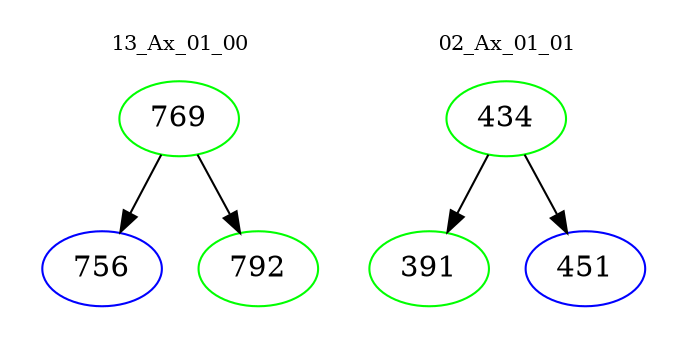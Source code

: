 digraph{
subgraph cluster_0 {
color = white
label = "13_Ax_01_00";
fontsize=10;
T0_769 [label="769", color="green"]
T0_769 -> T0_756 [color="black"]
T0_756 [label="756", color="blue"]
T0_769 -> T0_792 [color="black"]
T0_792 [label="792", color="green"]
}
subgraph cluster_1 {
color = white
label = "02_Ax_01_01";
fontsize=10;
T1_434 [label="434", color="green"]
T1_434 -> T1_391 [color="black"]
T1_391 [label="391", color="green"]
T1_434 -> T1_451 [color="black"]
T1_451 [label="451", color="blue"]
}
}
